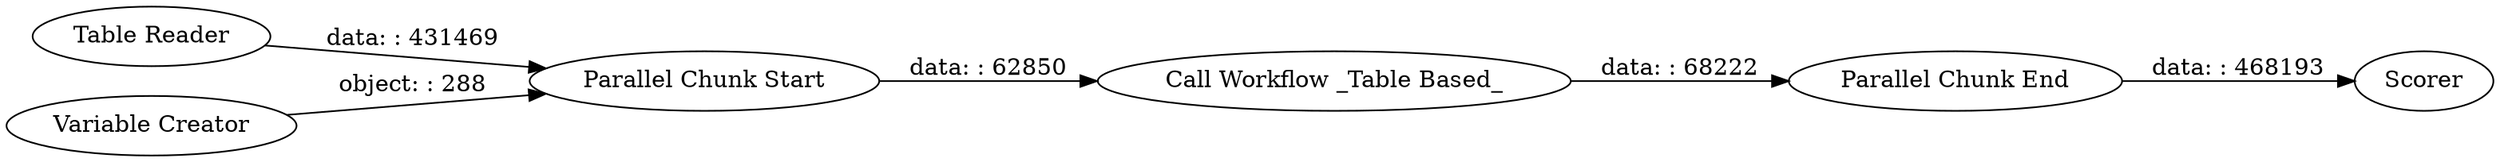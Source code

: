 digraph {
	"-3044182324270551887_17" [label="Parallel Chunk End"]
	"-3044182324270551887_18" [label="Table Reader"]
	"-3044182324270551887_25" [label="Call Workflow _Table Based_"]
	"-3044182324270551887_23" [label="Variable Creator"]
	"-3044182324270551887_16" [label="Parallel Chunk Start"]
	"-3044182324270551887_24" [label=Scorer]
	"-3044182324270551887_16" -> "-3044182324270551887_25" [label="data: : 62850"]
	"-3044182324270551887_23" -> "-3044182324270551887_16" [label="object: : 288"]
	"-3044182324270551887_17" -> "-3044182324270551887_24" [label="data: : 468193"]
	"-3044182324270551887_18" -> "-3044182324270551887_16" [label="data: : 431469"]
	"-3044182324270551887_25" -> "-3044182324270551887_17" [label="data: : 68222"]
	rankdir=LR
}
